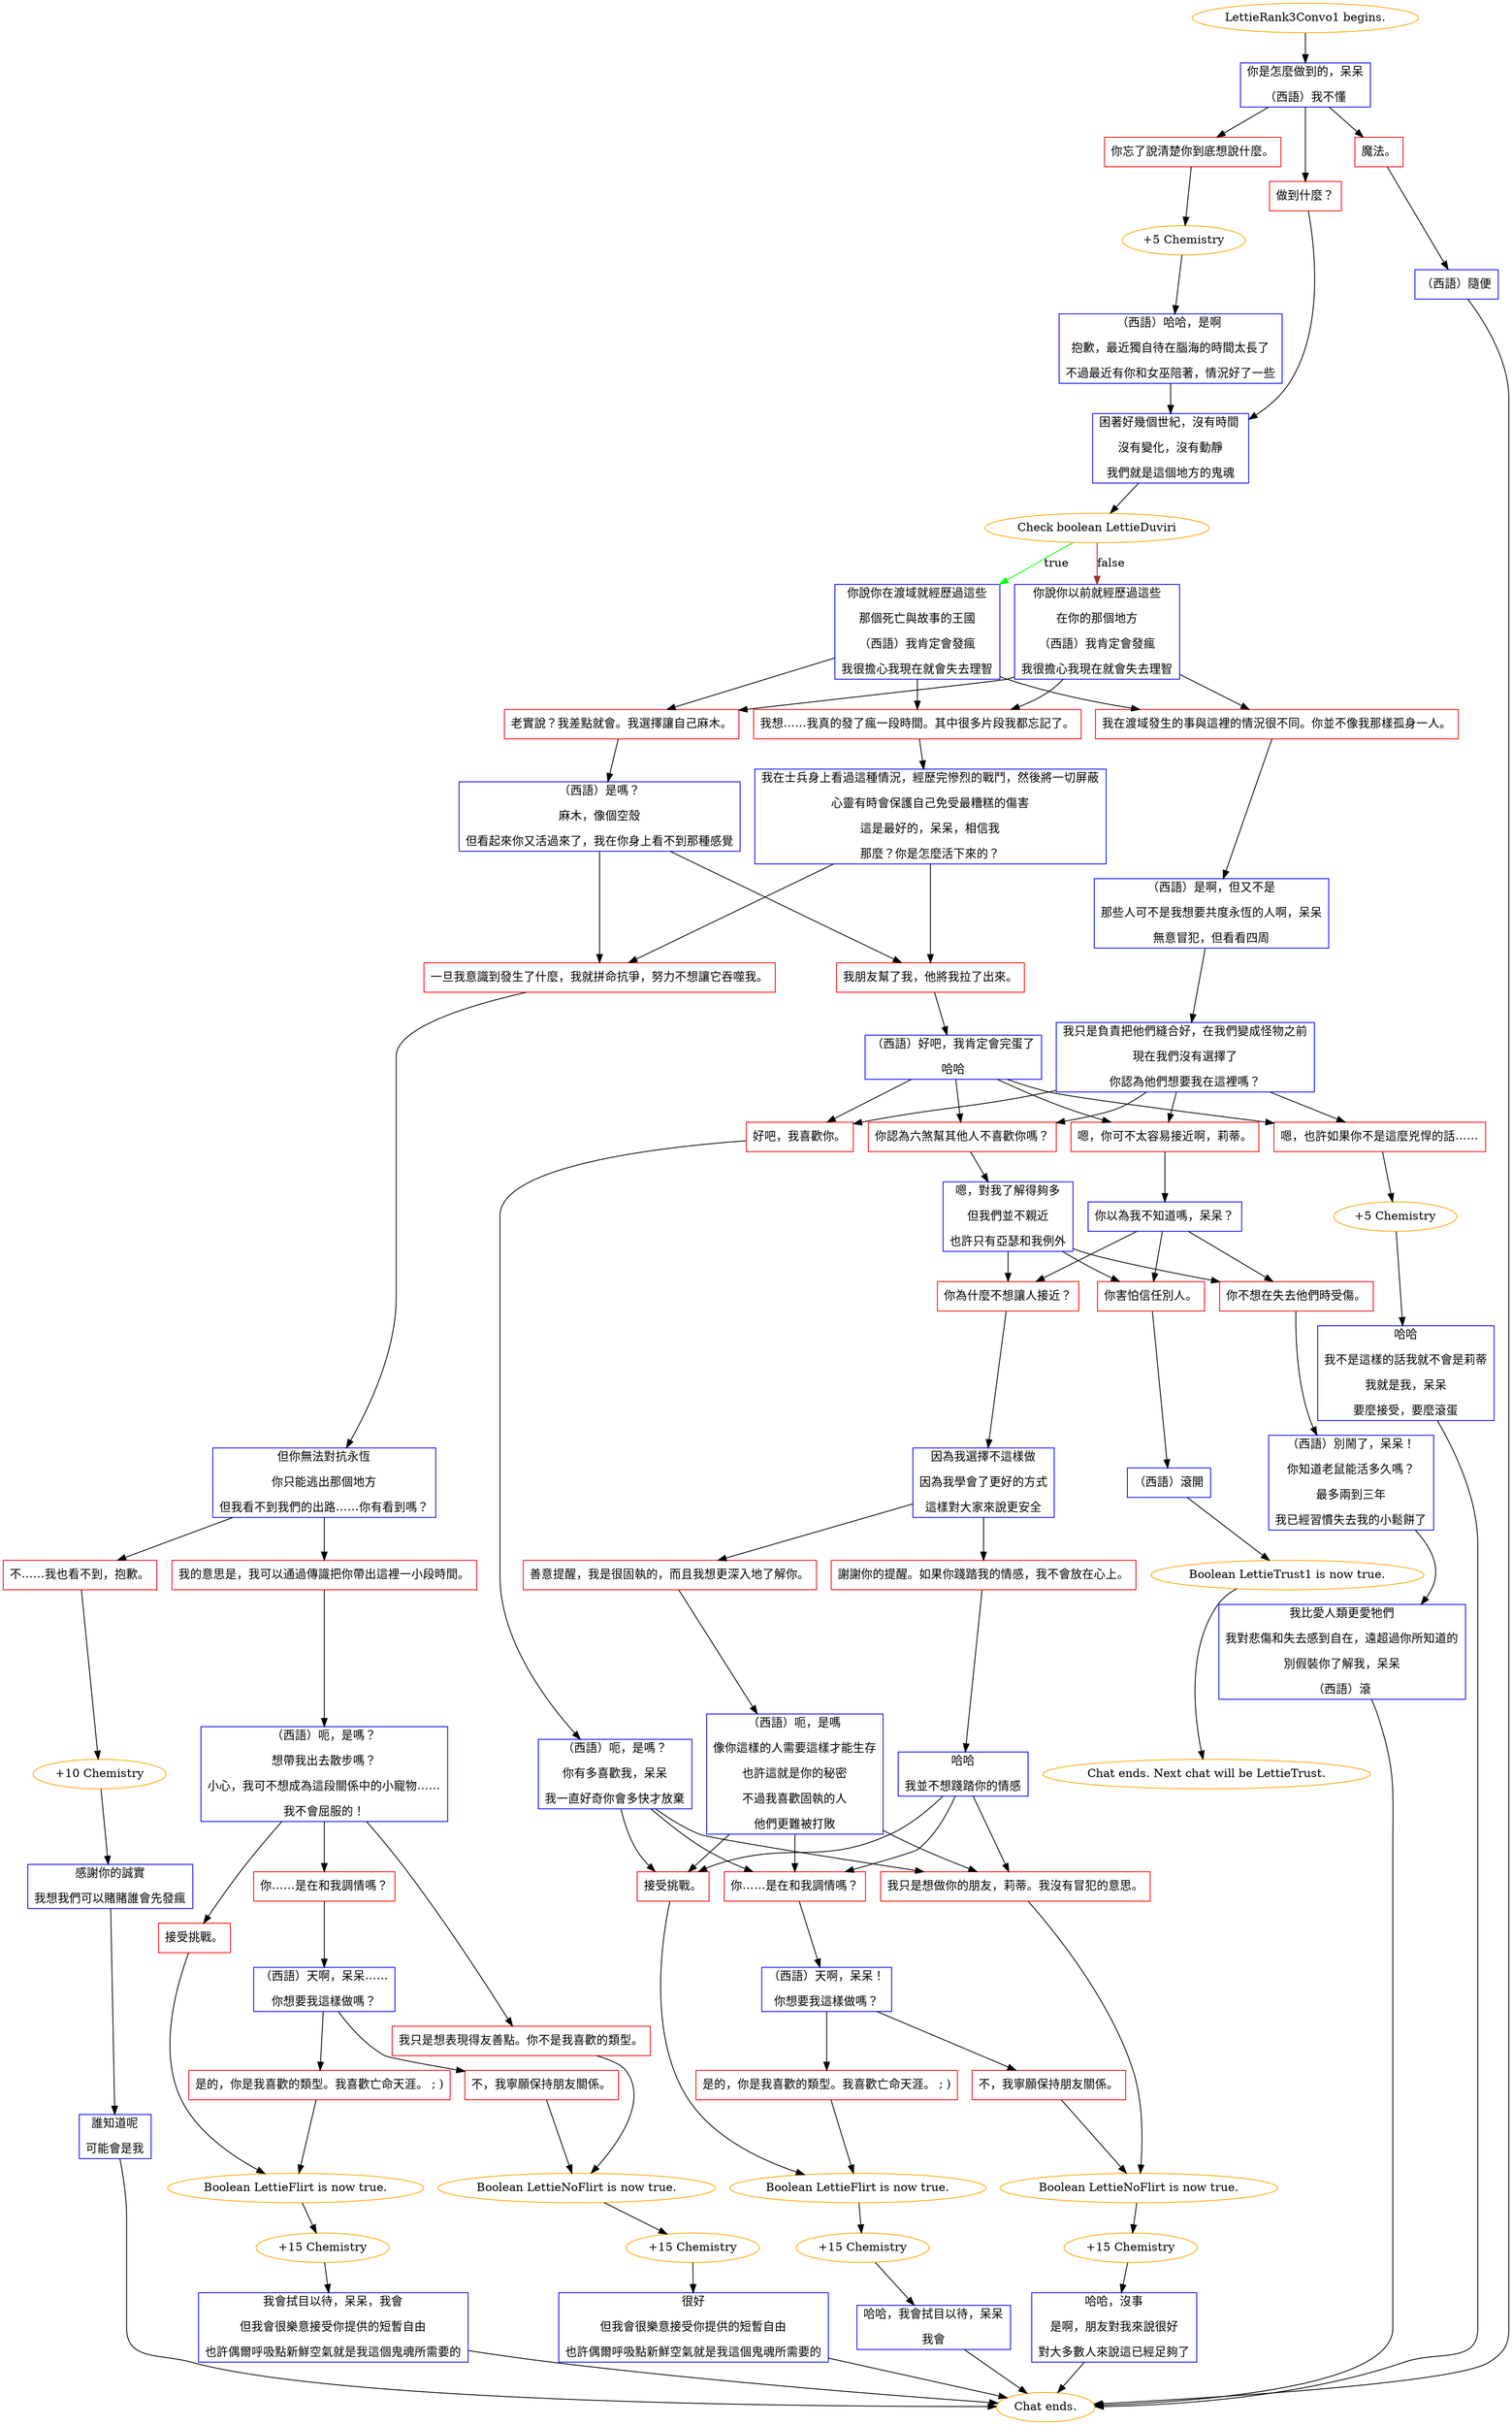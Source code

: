 digraph {
	"LettieRank3Convo1 begins." [color=orange];
		"LettieRank3Convo1 begins." -> j144580622;
	j144580622 [label="你是怎麼做到的，呆呆
（西語）我不懂",shape=box,color=blue];
		j144580622 -> j1136918008;
		j144580622 -> j2153835160;
		j144580622 -> j2498284850;
	j1136918008 [label="你忘了說清楚你到底想說什麼。",shape=box,color=red];
		j1136918008 -> j906868906;
	j2153835160 [label="做到什麼？",shape=box,color=red];
		j2153835160 -> j3894054348;
	j2498284850 [label="魔法。",shape=box,color=red];
		j2498284850 -> j378123607;
	j906868906 [label="+5 Chemistry",color=orange];
		j906868906 -> j2444280818;
	j3894054348 [label="困著好幾個世紀，沒有時間 
沒有變化，沒有動靜
我們就是這個地方的鬼魂",shape=box,color=blue];
		j3894054348 -> j2631015866;
	j378123607 [label="（西語）隨便",shape=box,color=blue];
		j378123607 -> "Chat ends.";
	j2444280818 [label="（西語）哈哈，是啊 
抱歉，最近獨自待在腦海的時間太長了
不過最近有你和女巫陪著，情況好了一些",shape=box,color=blue];
		j2444280818 -> j3894054348;
	j2631015866 [label="Check boolean LettieDuviri",color=orange];
		j2631015866 -> j1634671835 [label=true,color=green];
		j2631015866 -> j3182798605 [label=false,color=brown];
	"Chat ends." [color=orange];
	j1634671835 [label="你說你在渡域就經歷過這些
那個死亡與故事的王國
（西語）我肯定會發瘋
我很擔心我現在就會失去理智",shape=box,color=blue];
		j1634671835 -> j1563924575;
		j1634671835 -> j853811494;
		j1634671835 -> j3000763552;
	j3182798605 [label="你說你以前就經歷過這些
在你的那個地方
（西語）我肯定會發瘋
我很擔心我現在就會失去理智",shape=box,color=blue];
		j3182798605 -> j3000763552;
		j3182798605 -> j853811494;
		j3182798605 -> j1563924575;
	j1563924575 [label="老實說？我差點就會。我選擇讓自己麻木。",shape=box,color=red];
		j1563924575 -> j865944921;
	j853811494 [label="我想……我真的發了瘋一段時間。其中很多片段我都忘記了。",shape=box,color=red];
		j853811494 -> j1429382736;
	j3000763552 [label="我在渡域發生的事與這裡的情況很不同。你並不像我那樣孤身一人。",shape=box,color=red];
		j3000763552 -> j3766625591;
	j865944921 [label="（西語）是嗎？
麻木，像個空殼
但看起來你又活過來了，我在你身上看不到那種感覺",shape=box,color=blue];
		j865944921 -> j391651117;
		j865944921 -> j3478469893;
	j1429382736 [label="我在士兵身上看過這種情況，經歷完慘烈的戰鬥，然後將一切屏蔽
心靈有時會保護自己免受最糟糕的傷害
這是最好的，呆呆，相信我
那麼？你是怎麼活下來的？",shape=box,color=blue];
		j1429382736 -> j391651117;
		j1429382736 -> j3478469893;
	j3766625591 [label="（西語）是啊，但又不是
那些人可不是我想要共度永恆的人啊，呆呆
無意冒犯，但看看四周",shape=box,color=blue];
		j3766625591 -> j571888300;
	j391651117 [label="一旦我意識到發生了什麼，我就拼命抗爭，努力不想讓它吞噬我。",shape=box,color=red];
		j391651117 -> j3660525520;
	j3478469893 [label="我朋友幫了我，他將我拉了出來。",shape=box,color=red];
		j3478469893 -> j356470110;
	j571888300 [label="我只是負責把他們縫合好，在我們變成怪物之前
現在我們沒有選擇了
你認為他們想要我在這裡嗎？",shape=box,color=blue];
		j571888300 -> j655700897;
		j571888300 -> j3833734983;
		j571888300 -> j4038415433;
		j571888300 -> j3918174309;
	j3660525520 [label="但你無法對抗永恆
你只能逃出那個地方
但我看不到我們的出路……你有看到嗎？",shape=box,color=blue];
		j3660525520 -> j3416407815;
		j3660525520 -> j3161010810;
	j356470110 [label="（西語）好吧，我肯定會完蛋了
哈哈",shape=box,color=blue];
		j356470110 -> j655700897;
		j356470110 -> j3833734983;
		j356470110 -> j4038415433;
		j356470110 -> j3918174309;
	j655700897 [label="好吧，我喜歡你。",shape=box,color=red];
		j655700897 -> j3542260234;
	j3833734983 [label="你認為六煞幫其他人不喜歡你嗎？",shape=box,color=red];
		j3833734983 -> j311401449;
	j4038415433 [label="嗯，你可不太容易接近啊，莉蒂。",shape=box,color=red];
		j4038415433 -> j1471279505;
	j3918174309 [label="嗯，也許如果你不是這麼兇悍的話……",shape=box,color=red];
		j3918174309 -> j3021595764;
	j3416407815 [label="不……我也看不到，抱歉。",shape=box,color=red];
		j3416407815 -> j3574133291;
	j3161010810 [label="我的意思是，我可以通過傳識把你帶出這裡一小段時間。",shape=box,color=red];
		j3161010810 -> j3777800439;
	j3542260234 [label="（西語）呃，是嗎？
你有多喜歡我，呆呆
我一直好奇你會多快才放棄",shape=box,color=blue];
		j3542260234 -> j2884512124;
		j3542260234 -> j575234160;
		j3542260234 -> j1016478414;
	j311401449 [label="嗯，對我了解得夠多
但我們並不親近
也許只有亞瑟和我例外",shape=box,color=blue];
		j311401449 -> j3167835160;
		j311401449 -> j3682031412;
		j311401449 -> j1948462379;
	j1471279505 [label="你以為我不知道嗎，呆呆？",shape=box,color=blue];
		j1471279505 -> j3167835160;
		j1471279505 -> j3682031412;
		j1471279505 -> j1948462379;
	j3021595764 [label="+5 Chemistry",color=orange];
		j3021595764 -> j3731711578;
	j3574133291 [label="+10 Chemistry",color=orange];
		j3574133291 -> j1927267920;
	j3777800439 [label="（西語）呃，是嗎？
想帶我出去散步嗎？
小心，我可不想成為這段關係中的小寵物……
我不會屈服的！",shape=box,color=blue];
		j3777800439 -> j2648107694;
		j3777800439 -> j3032758682;
		j3777800439 -> j18346643;
	j2884512124 [label="接受挑戰。",shape=box,color=red];
		j2884512124 -> j1917932900;
	j575234160 [label="你……是在和我調情嗎？",shape=box,color=red];
		j575234160 -> j2953461339;
	j1016478414 [label="我只是想做你的朋友，莉蒂。我沒有冒犯的意思。",shape=box,color=red];
		j1016478414 -> j2006244804;
	j3167835160 [label="你為什麼不想讓人接近？",shape=box,color=red];
		j3167835160 -> j3675825093;
	j3682031412 [label="你害怕信任別人。",shape=box,color=red];
		j3682031412 -> j3354675243;
	j1948462379 [label="你不想在失去他們時受傷。",shape=box,color=red];
		j1948462379 -> j433269682;
	j3731711578 [label="哈哈
我不是這樣的話我就不會是莉蒂
我就是我，呆呆
要麼接受，要麼滾蛋",shape=box,color=blue];
		j3731711578 -> "Chat ends.";
	j1927267920 [label="感謝你的誠實
我想我們可以賭賭誰會先發瘋",shape=box,color=blue];
		j1927267920 -> j308197096;
	j2648107694 [label="接受挑戰。",shape=box,color=red];
		j2648107694 -> j628253;
	j3032758682 [label="你……是在和我調情嗎？",shape=box,color=red];
		j3032758682 -> j408567631;
	j18346643 [label="我只是想表現得友善點。你不是我喜歡的類型。",shape=box,color=red];
		j18346643 -> j2162890076;
	j1917932900 [label="Boolean LettieFlirt is now true.",color=orange];
		j1917932900 -> j4065179061;
	j2953461339 [label="（西語）天啊，呆呆！
你想要我這樣做嗎？",shape=box,color=blue];
		j2953461339 -> j413912331;
		j2953461339 -> j1965309948;
	j2006244804 [label="Boolean LettieNoFlirt is now true.",color=orange];
		j2006244804 -> j55501152;
	j3675825093 [label="因為我選擇不這樣做
因為我學會了更好的方式
這樣對大家來說更安全",shape=box,color=blue];
		j3675825093 -> j3166410027;
		j3675825093 -> j2949548885;
	j3354675243 [label="（西語）滾開",shape=box,color=blue];
		j3354675243 -> j971190109;
	j433269682 [label="（西語）別鬧了，呆呆！
你知道老鼠能活多久嗎？
最多兩到三年
我已經習慣失去我的小鬆餅了",shape=box,color=blue];
		j433269682 -> j500488493;
	j308197096 [label="誰知道呢
可能會是我",shape=box,color=blue];
		j308197096 -> "Chat ends.";
	j628253 [label="Boolean LettieFlirt is now true.",color=orange];
		j628253 -> j2200654999;
	j408567631 [label="（西語）天啊，呆呆……
你想要我這樣做嗎？",shape=box,color=blue];
		j408567631 -> j2923723658;
		j408567631 -> j2875550664;
	j2162890076 [label="Boolean LettieNoFlirt is now true.",color=orange];
		j2162890076 -> j723462637;
	j4065179061 [label="+15 Chemistry",color=orange];
		j4065179061 -> j2915414784;
	j413912331 [label="是的，你是我喜歡的類型。我喜歡亡命天涯。 ; )",shape=box,color=red];
		j413912331 -> j1917932900;
	j1965309948 [label="不，我寧願保持朋友關係。",shape=box,color=red];
		j1965309948 -> j2006244804;
	j55501152 [label="+15 Chemistry",color=orange];
		j55501152 -> j2613362238;
	j3166410027 [label="善意提醒，我是很固執的，而且我想更深入地了解你。",shape=box,color=red];
		j3166410027 -> j3398097481;
	j2949548885 [label="謝謝你的提醒。如果你踐踏我的情感，我不會放在心上。",shape=box,color=red];
		j2949548885 -> j4268794175;
	j971190109 [label="Boolean LettieTrust1 is now true.",color=orange];
		j971190109 -> "Chat ends. Next chat will be LettieTrust.";
	j500488493 [label="我比愛人類更愛牠們
我對悲傷和失去感到自在，遠超過你所知道的
別假裝你了解我，呆呆
（西語）滾",shape=box,color=blue];
		j500488493 -> "Chat ends.";
	j2200654999 [label="+15 Chemistry",color=orange];
		j2200654999 -> j3446595798;
	j2923723658 [label="是的，你是我喜歡的類型。我喜歡亡命天涯。 ; )",shape=box,color=red];
		j2923723658 -> j628253;
	j2875550664 [label="不，我寧願保持朋友關係。",shape=box,color=red];
		j2875550664 -> j2162890076;
	j723462637 [label="+15 Chemistry",color=orange];
		j723462637 -> j1538869712;
	j2915414784 [label="哈哈，我會拭目以待，呆呆
我會",shape=box,color=blue];
		j2915414784 -> "Chat ends.";
	j2613362238 [label="哈哈，沒事
是啊，朋友對我來說很好
對大多數人來說這已經足夠了",shape=box,color=blue];
		j2613362238 -> "Chat ends.";
	j3398097481 [label="（西語）呃，是嗎
像你這樣的人需要這樣才能生存
也許這就是你的秘密
不過我喜歡固執的人
他們更難被打敗",shape=box,color=blue];
		j3398097481 -> j2884512124;
		j3398097481 -> j575234160;
		j3398097481 -> j1016478414;
	j4268794175 [label="哈哈
我並不想踐踏你的情感",shape=box,color=blue];
		j4268794175 -> j2884512124;
		j4268794175 -> j575234160;
		j4268794175 -> j1016478414;
	"Chat ends. Next chat will be LettieTrust." [color=orange];
	j3446595798 [label="我會拭目以待，呆呆，我會
但我會很樂意接受你提供的短暫自由
也許偶爾呼吸點新鮮空氣就是我這個鬼魂所需要的",shape=box,color=blue];
		j3446595798 -> "Chat ends.";
	j1538869712 [label="很好
但我會很樂意接受你提供的短暫自由
也許偶爾呼吸點新鮮空氣就是我這個鬼魂所需要的",shape=box,color=blue];
		j1538869712 -> "Chat ends.";
}